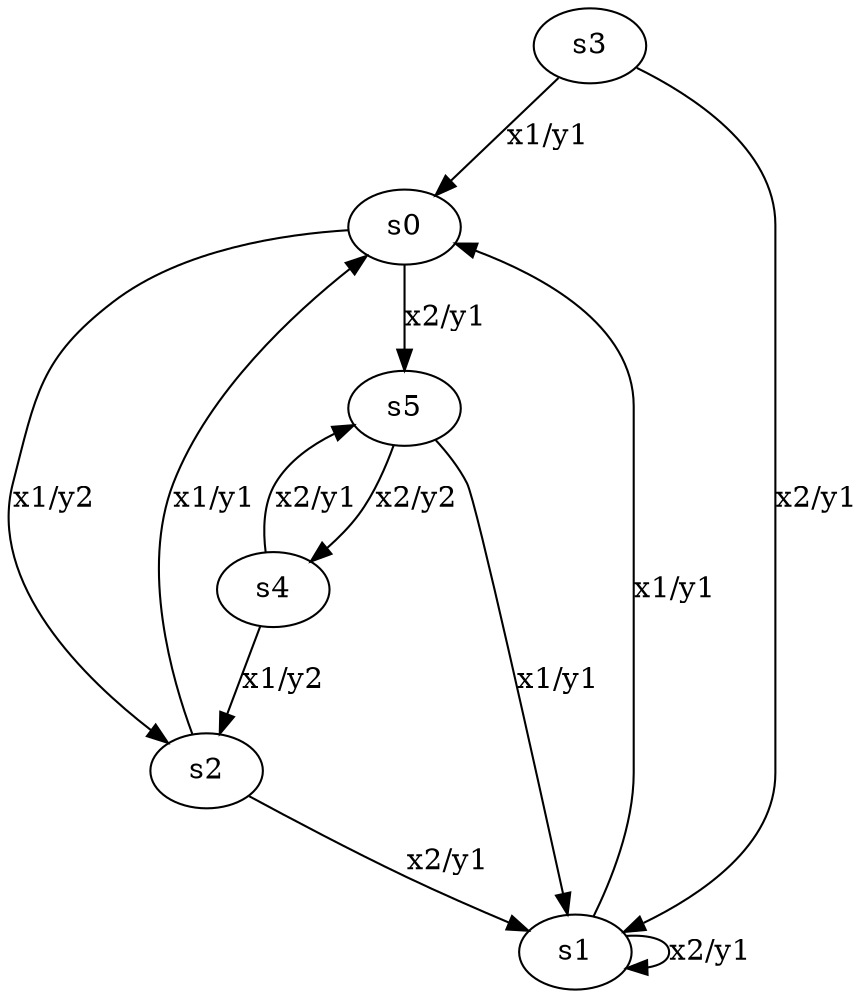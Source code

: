 digraph G {
	s0 -> s2 [label="x1/y2"];
	s1 -> s0 [label="x1/y1"];
	s2 -> s0 [label="x1/y1"];
	s3 -> s0 [label="x1/y1"];
	s4 -> s2 [label="x1/y2"];
	s5 -> s1 [label="x1/y1"];
	s0 -> s5 [label="x2/y1"];
	s1 -> s1 [label="x2/y1"];
	s2 -> s1 [label="x2/y1"];
	s3 -> s1 [label="x2/y1"];
	s4 -> s5 [label="x2/y1"];
	s5 -> s4 [label="x2/y2"];
}